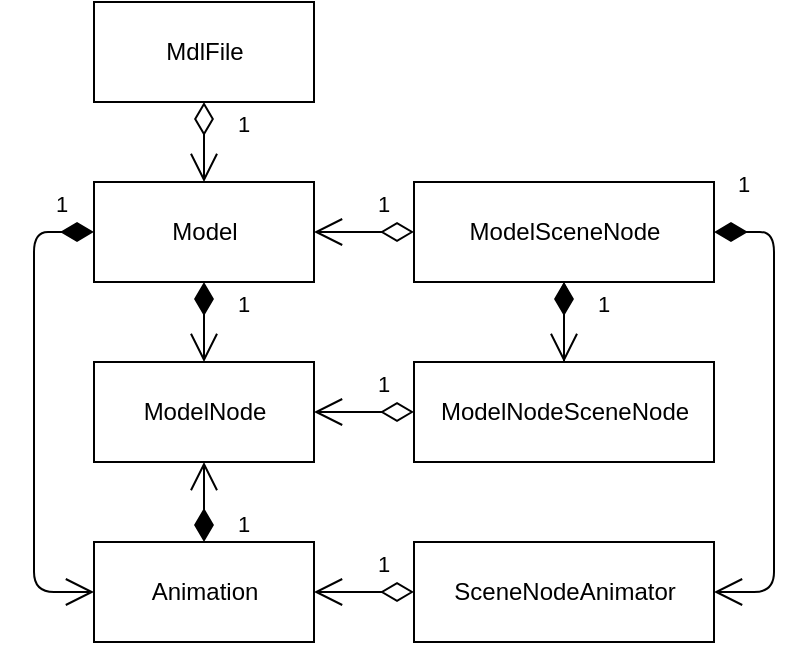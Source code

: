 <mxfile version="14.1.7" type="device"><diagram id="88gPbv2oGRDvHaChHC4d" name="Page-1"><mxGraphModel dx="1422" dy="762" grid="1" gridSize="10" guides="1" tooltips="1" connect="1" arrows="1" fold="1" page="1" pageScale="1" pageWidth="827" pageHeight="1169" math="0" shadow="0"><root><mxCell id="0"/><mxCell id="1" parent="0"/><mxCell id="2HEV19CpT78_07f9ExNh-1" value="MdlFile" style="html=1;" vertex="1" parent="1"><mxGeometry x="70" y="40" width="110" height="50" as="geometry"/></mxCell><mxCell id="2HEV19CpT78_07f9ExNh-2" value="Model" style="html=1;" vertex="1" parent="1"><mxGeometry x="70" y="130" width="110" height="50" as="geometry"/></mxCell><mxCell id="2HEV19CpT78_07f9ExNh-3" value="ModelNode" style="html=1;" vertex="1" parent="1"><mxGeometry x="70" y="220" width="110" height="50" as="geometry"/></mxCell><mxCell id="2HEV19CpT78_07f9ExNh-4" value="Animation" style="html=1;" vertex="1" parent="1"><mxGeometry x="70" y="310" width="110" height="50" as="geometry"/></mxCell><mxCell id="2HEV19CpT78_07f9ExNh-5" value="ModelSceneNode" style="html=1;" vertex="1" parent="1"><mxGeometry x="230" y="130" width="150" height="50" as="geometry"/></mxCell><mxCell id="2HEV19CpT78_07f9ExNh-25" value="" style="edgeStyle=orthogonalEdgeStyle;rounded=0;orthogonalLoop=1;jettySize=auto;html=1;" edge="1" parent="1" source="2HEV19CpT78_07f9ExNh-6" target="2HEV19CpT78_07f9ExNh-5"><mxGeometry relative="1" as="geometry"/></mxCell><mxCell id="2HEV19CpT78_07f9ExNh-6" value="ModelNodeSceneNode" style="html=1;" vertex="1" parent="1"><mxGeometry x="230" y="220" width="150" height="50" as="geometry"/></mxCell><mxCell id="2HEV19CpT78_07f9ExNh-7" value="SceneNodeAnimator" style="html=1;" vertex="1" parent="1"><mxGeometry x="230" y="310" width="150" height="50" as="geometry"/></mxCell><mxCell id="2HEV19CpT78_07f9ExNh-10" value="1" style="endArrow=open;html=1;endSize=12;startArrow=diamondThin;startSize=14;startFill=1;edgeStyle=orthogonalEdgeStyle;align=left;verticalAlign=bottom;exitX=0.5;exitY=1;exitDx=0;exitDy=0;entryX=0.5;entryY=0;entryDx=0;entryDy=0;" edge="1" parent="1" source="2HEV19CpT78_07f9ExNh-2" target="2HEV19CpT78_07f9ExNh-3"><mxGeometry y="15" relative="1" as="geometry"><mxPoint x="260" y="420" as="sourcePoint"/><mxPoint x="420" y="420" as="targetPoint"/><mxPoint as="offset"/></mxGeometry></mxCell><mxCell id="2HEV19CpT78_07f9ExNh-11" value="1" style="endArrow=open;html=1;endSize=12;startArrow=diamondThin;startSize=14;startFill=1;edgeStyle=orthogonalEdgeStyle;align=left;verticalAlign=bottom;exitX=0;exitY=0.5;exitDx=0;exitDy=0;entryX=0;entryY=0.5;entryDx=0;entryDy=0;" edge="1" parent="1" source="2HEV19CpT78_07f9ExNh-2" target="2HEV19CpT78_07f9ExNh-4"><mxGeometry x="-0.826" y="-5" relative="1" as="geometry"><mxPoint x="230" y="420" as="sourcePoint"/><mxPoint x="20" y="350" as="targetPoint"/><Array as="points"><mxPoint x="40" y="155"/><mxPoint x="40" y="335"/></Array><mxPoint as="offset"/></mxGeometry></mxCell><mxCell id="2HEV19CpT78_07f9ExNh-12" value="1" style="endArrow=open;html=1;endSize=12;startArrow=diamondThin;startSize=14;startFill=1;edgeStyle=orthogonalEdgeStyle;align=left;verticalAlign=bottom;exitX=0.5;exitY=0;exitDx=0;exitDy=0;entryX=0.5;entryY=1;entryDx=0;entryDy=0;" edge="1" parent="1" source="2HEV19CpT78_07f9ExNh-4" target="2HEV19CpT78_07f9ExNh-3"><mxGeometry x="-1" y="-15" relative="1" as="geometry"><mxPoint x="210" y="320" as="sourcePoint"/><mxPoint x="370" y="320" as="targetPoint"/><mxPoint as="offset"/></mxGeometry></mxCell><mxCell id="2HEV19CpT78_07f9ExNh-13" value="1" style="endArrow=open;html=1;endSize=12;startArrow=diamondThin;startSize=14;startFill=0;edgeStyle=orthogonalEdgeStyle;align=left;verticalAlign=bottom;exitX=0.5;exitY=1;exitDx=0;exitDy=0;entryX=0.5;entryY=0;entryDx=0;entryDy=0;" edge="1" parent="1" source="2HEV19CpT78_07f9ExNh-1" target="2HEV19CpT78_07f9ExNh-2"><mxGeometry y="15" relative="1" as="geometry"><mxPoint x="190" y="210" as="sourcePoint"/><mxPoint x="350" y="210" as="targetPoint"/><mxPoint as="offset"/></mxGeometry></mxCell><mxCell id="2HEV19CpT78_07f9ExNh-16" value="1" style="endArrow=open;html=1;endSize=12;startArrow=diamondThin;startSize=14;startFill=0;edgeStyle=orthogonalEdgeStyle;align=left;verticalAlign=bottom;exitX=0;exitY=0.5;exitDx=0;exitDy=0;entryX=1;entryY=0.5;entryDx=0;entryDy=0;" edge="1" parent="1" source="2HEV19CpT78_07f9ExNh-6" target="2HEV19CpT78_07f9ExNh-3"><mxGeometry x="-0.2" y="-5" relative="1" as="geometry"><mxPoint x="210" y="420" as="sourcePoint"/><mxPoint x="370" y="420" as="targetPoint"/><mxPoint as="offset"/></mxGeometry></mxCell><mxCell id="2HEV19CpT78_07f9ExNh-21" value="1" style="endArrow=open;html=1;endSize=12;startArrow=diamondThin;startSize=14;startFill=0;edgeStyle=orthogonalEdgeStyle;align=left;verticalAlign=bottom;exitX=0;exitY=0.5;exitDx=0;exitDy=0;entryX=1;entryY=0.5;entryDx=0;entryDy=0;" edge="1" parent="1" source="2HEV19CpT78_07f9ExNh-5" target="2HEV19CpT78_07f9ExNh-2"><mxGeometry x="-0.2" y="-5" relative="1" as="geometry"><mxPoint x="200" y="90" as="sourcePoint"/><mxPoint x="360" y="90" as="targetPoint"/><mxPoint as="offset"/></mxGeometry></mxCell><mxCell id="2HEV19CpT78_07f9ExNh-24" value="1" style="endArrow=open;html=1;endSize=12;startArrow=diamondThin;startSize=14;startFill=1;edgeStyle=orthogonalEdgeStyle;align=left;verticalAlign=bottom;exitX=0.5;exitY=1;exitDx=0;exitDy=0;entryX=0.5;entryY=0;entryDx=0;entryDy=0;" edge="1" parent="1" source="2HEV19CpT78_07f9ExNh-5" target="2HEV19CpT78_07f9ExNh-6"><mxGeometry y="15" relative="1" as="geometry"><mxPoint x="330" y="280" as="sourcePoint"/><mxPoint x="490" y="280" as="targetPoint"/><mxPoint as="offset"/></mxGeometry></mxCell><mxCell id="2HEV19CpT78_07f9ExNh-26" value="1" style="endArrow=open;html=1;endSize=12;startArrow=diamondThin;startSize=14;startFill=1;edgeStyle=orthogonalEdgeStyle;align=left;verticalAlign=bottom;exitX=1;exitY=0.5;exitDx=0;exitDy=0;entryX=1;entryY=0.5;entryDx=0;entryDy=0;" edge="1" parent="1" source="2HEV19CpT78_07f9ExNh-5" target="2HEV19CpT78_07f9ExNh-7"><mxGeometry x="-0.917" y="15" relative="1" as="geometry"><mxPoint x="590" y="290" as="sourcePoint"/><mxPoint x="750" y="290" as="targetPoint"/><Array as="points"><mxPoint x="410" y="155"/><mxPoint x="410" y="335"/></Array><mxPoint as="offset"/></mxGeometry></mxCell><mxCell id="2HEV19CpT78_07f9ExNh-27" value="1" style="endArrow=open;html=1;endSize=12;startArrow=diamondThin;startSize=14;startFill=0;edgeStyle=orthogonalEdgeStyle;align=left;verticalAlign=bottom;exitX=0;exitY=0.5;exitDx=0;exitDy=0;entryX=1;entryY=0.5;entryDx=0;entryDy=0;" edge="1" parent="1" source="2HEV19CpT78_07f9ExNh-7" target="2HEV19CpT78_07f9ExNh-4"><mxGeometry x="-0.2" y="-5" relative="1" as="geometry"><mxPoint x="150" y="440" as="sourcePoint"/><mxPoint x="310" y="440" as="targetPoint"/><mxPoint as="offset"/></mxGeometry></mxCell></root></mxGraphModel></diagram></mxfile>